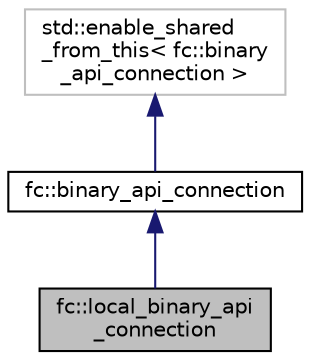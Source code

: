 digraph "fc::local_binary_api_connection"
{
  edge [fontname="Helvetica",fontsize="10",labelfontname="Helvetica",labelfontsize="10"];
  node [fontname="Helvetica",fontsize="10",shape=record];
  Node3 [label="fc::local_binary_api\l_connection",height=0.2,width=0.4,color="black", fillcolor="grey75", style="filled", fontcolor="black"];
  Node4 -> Node3 [dir="back",color="midnightblue",fontsize="10",style="solid",fontname="Helvetica"];
  Node4 [label="fc::binary_api_connection",height=0.2,width=0.4,color="black", fillcolor="white", style="filled",URL="$classfc_1_1binary__api__connection.html"];
  Node5 -> Node4 [dir="back",color="midnightblue",fontsize="10",style="solid",fontname="Helvetica"];
  Node5 [label="std::enable_shared\l_from_this\< fc::binary\l_api_connection \>",height=0.2,width=0.4,color="grey75", fillcolor="white", style="filled"];
}
